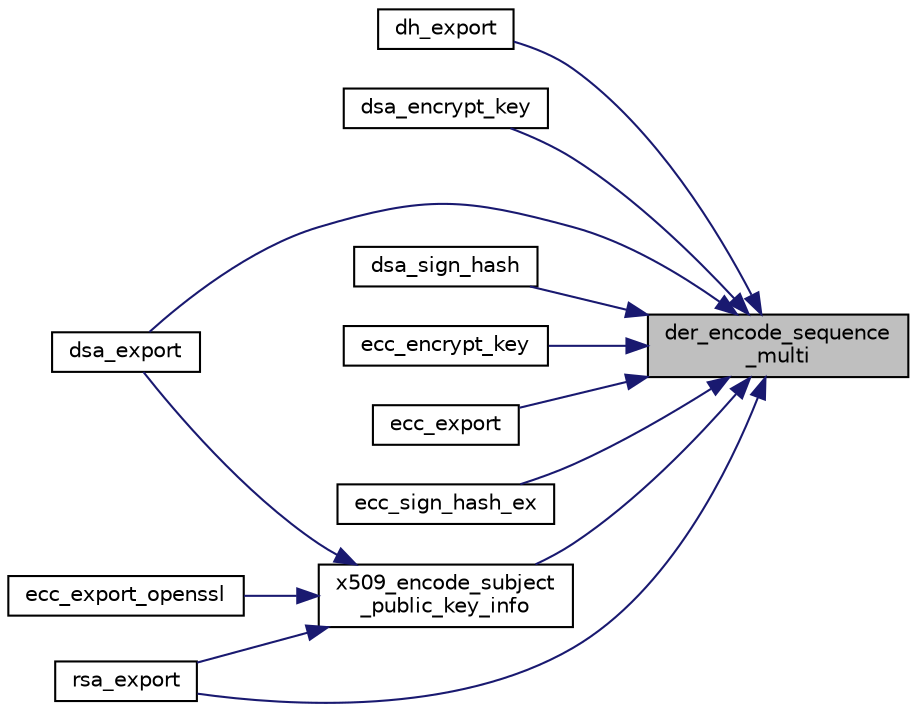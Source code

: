 digraph "der_encode_sequence_multi"
{
 // LATEX_PDF_SIZE
  edge [fontname="Helvetica",fontsize="10",labelfontname="Helvetica",labelfontsize="10"];
  node [fontname="Helvetica",fontsize="10",shape=record];
  rankdir="RL";
  Node3 [label="der_encode_sequence\l_multi",height=0.2,width=0.4,color="black", fillcolor="grey75", style="filled", fontcolor="black",tooltip="Encode a SEQUENCE type using a VA list."];
  Node3 -> Node4 [dir="back",color="midnightblue",fontsize="10",style="solid",fontname="Helvetica"];
  Node4 [label="dh_export",height=0.2,width=0.4,color="black", fillcolor="white", style="filled",URL="$dh__export_8c.html#a56efe9cae68b453763acc9f3e191ada2",tooltip="Export a DH key to a binary packet."];
  Node3 -> Node5 [dir="back",color="midnightblue",fontsize="10",style="solid",fontname="Helvetica"];
  Node5 [label="dsa_encrypt_key",height=0.2,width=0.4,color="black", fillcolor="white", style="filled",URL="$dsa__encrypt__key_8c.html#ab65138d407e0660f6f2f7cb7e7dcb24b",tooltip="Encrypt a symmetric key with DSA."];
  Node3 -> Node6 [dir="back",color="midnightblue",fontsize="10",style="solid",fontname="Helvetica"];
  Node6 [label="dsa_export",height=0.2,width=0.4,color="black", fillcolor="white", style="filled",URL="$dsa__export_8c.html#a96a11be728dca36ee58330749ec058e2",tooltip="Export a DSA key to a binary packet."];
  Node3 -> Node7 [dir="back",color="midnightblue",fontsize="10",style="solid",fontname="Helvetica"];
  Node7 [label="dsa_sign_hash",height=0.2,width=0.4,color="black", fillcolor="white", style="filled",URL="$dsa__sign__hash_8c.html#a83c6d4c1243acbc906e872e20de3bba2",tooltip="Sign a hash with DSA."];
  Node3 -> Node8 [dir="back",color="midnightblue",fontsize="10",style="solid",fontname="Helvetica"];
  Node8 [label="ecc_encrypt_key",height=0.2,width=0.4,color="black", fillcolor="white", style="filled",URL="$ecc__encrypt__key_8c.html#a16164f1e295b1c88e6b81a9ece26cd70",tooltip="Encrypt a symmetric key with ECC."];
  Node3 -> Node9 [dir="back",color="midnightblue",fontsize="10",style="solid",fontname="Helvetica"];
  Node9 [label="ecc_export",height=0.2,width=0.4,color="black", fillcolor="white", style="filled",URL="$ecc__export_8c.html#a0d5ba7729d561cb890d1c78dc3c20866",tooltip="Export an ECC key as a binary packet."];
  Node3 -> Node10 [dir="back",color="midnightblue",fontsize="10",style="solid",fontname="Helvetica"];
  Node10 [label="ecc_sign_hash_ex",height=0.2,width=0.4,color="black", fillcolor="white", style="filled",URL="$ecc__sign__hash_8c.html#a96afaf55b03386145e3061fc42a9636b",tooltip="Sign a message digest."];
  Node3 -> Node11 [dir="back",color="midnightblue",fontsize="10",style="solid",fontname="Helvetica"];
  Node11 [label="rsa_export",height=0.2,width=0.4,color="black", fillcolor="white", style="filled",URL="$rsa__export_8c.html#ab097894ad63ca98064d5be945b5efc6d",tooltip="This will export either an RSAPublicKey or RSAPrivateKey [defined in PKCS #1 v2.1]."];
  Node3 -> Node12 [dir="back",color="midnightblue",fontsize="10",style="solid",fontname="Helvetica"];
  Node12 [label="x509_encode_subject\l_public_key_info",height=0.2,width=0.4,color="black", fillcolor="white", style="filled",URL="$x509__encode__subject__public__key__info_8c.html#a69644f00dd0825d15c8c799c46ef6ece",tooltip="Encode a SubjectPublicKeyInfo."];
  Node12 -> Node6 [dir="back",color="midnightblue",fontsize="10",style="solid",fontname="Helvetica"];
  Node12 -> Node13 [dir="back",color="midnightblue",fontsize="10",style="solid",fontname="Helvetica"];
  Node13 [label="ecc_export_openssl",height=0.2,width=0.4,color="black", fillcolor="white", style="filled",URL="$ecc__export__openssl_8c.html#ab5c65063bc8916dc0d87a77bdecbc626",tooltip="Export an ECC key as a binary packet."];
  Node12 -> Node11 [dir="back",color="midnightblue",fontsize="10",style="solid",fontname="Helvetica"];
}
